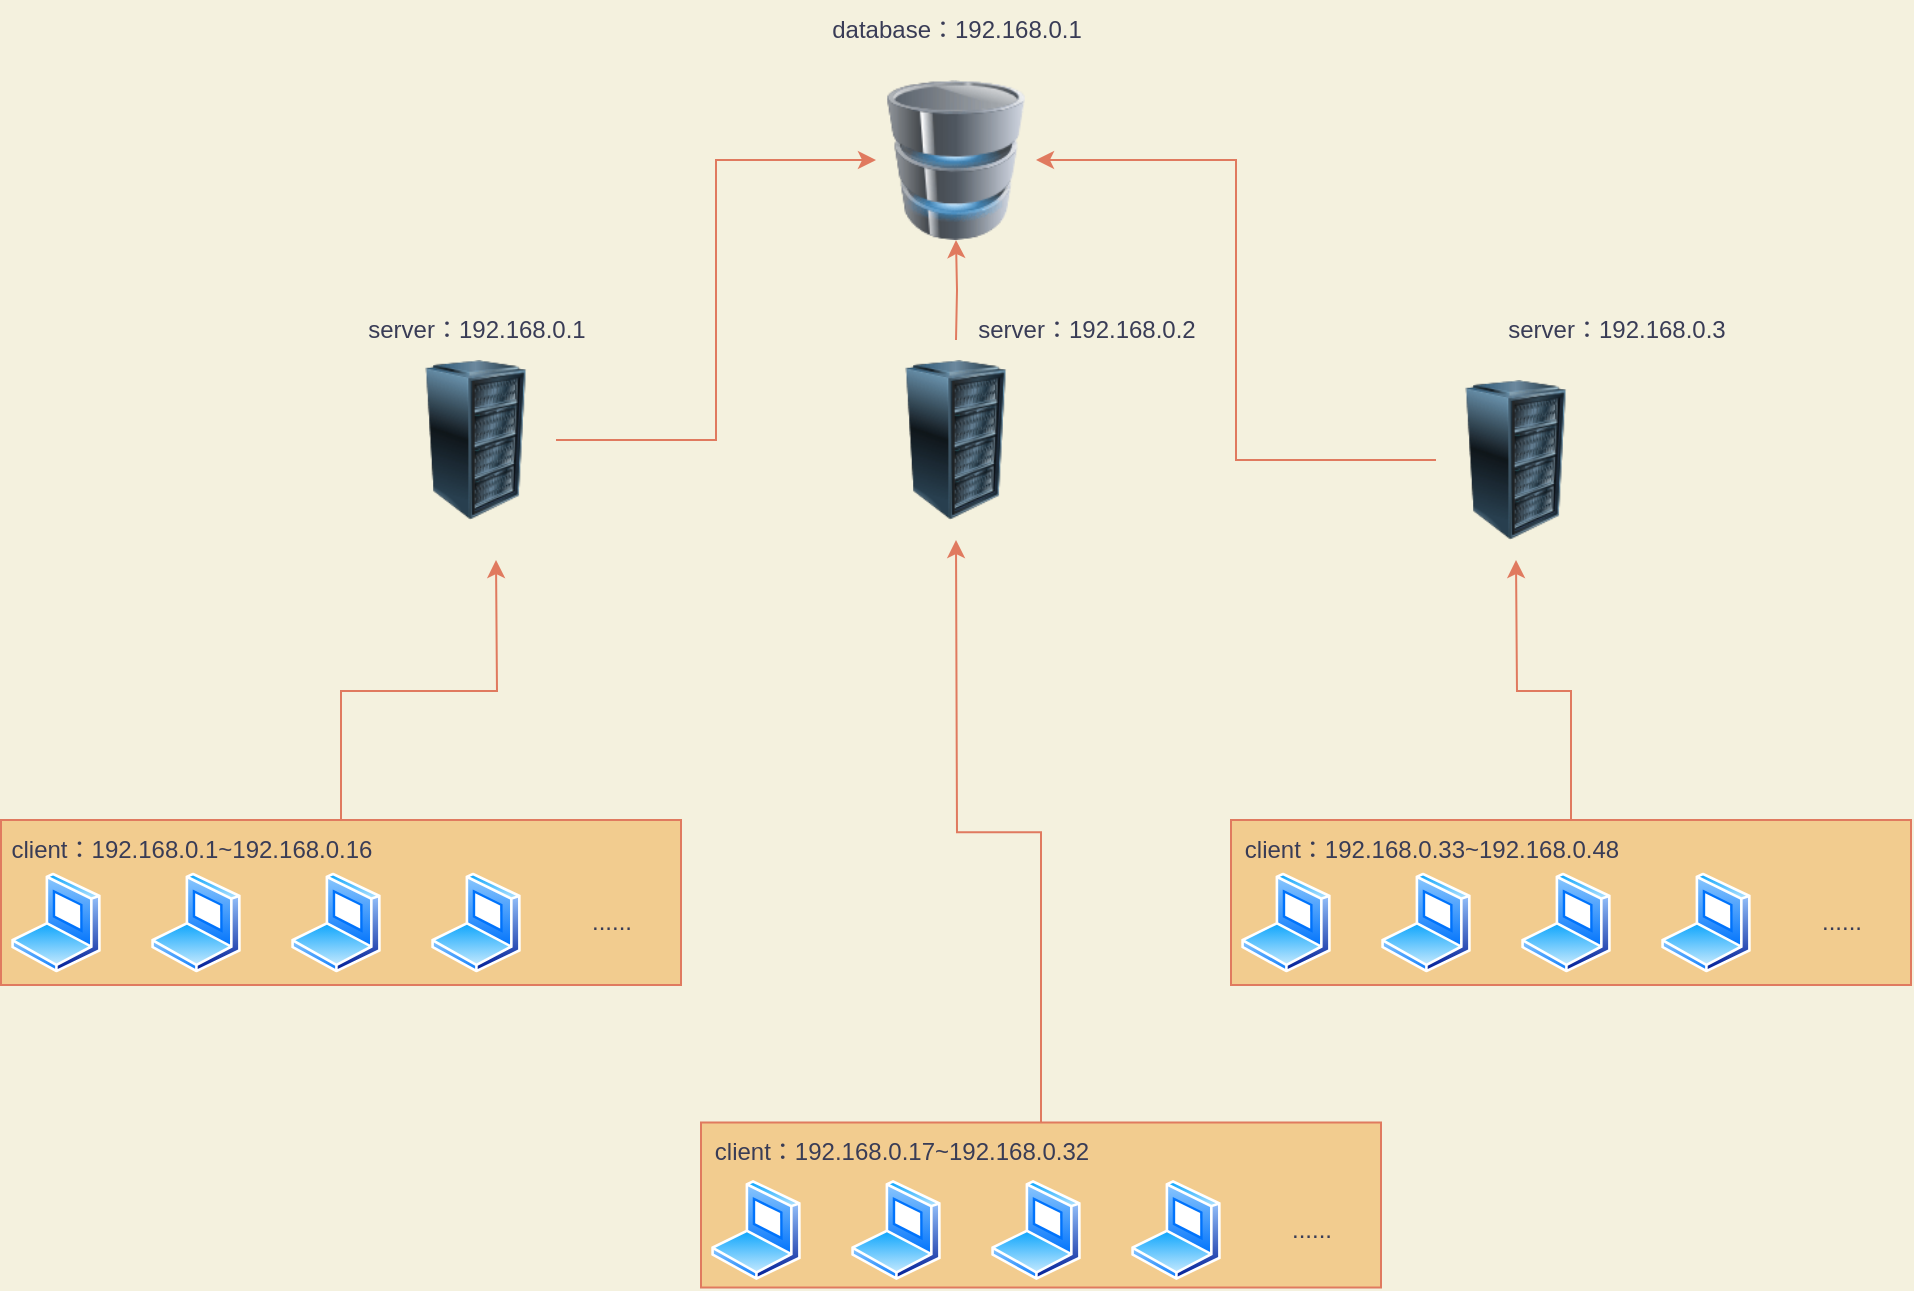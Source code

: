 <mxfile version="15.4.3" type="github">
  <diagram id="IFOCuP_3ve4oAHhcv685" name="Page-1">
    <mxGraphModel dx="1697" dy="917" grid="0" gridSize="10" guides="1" tooltips="1" connect="1" arrows="1" fold="1" page="1" pageScale="1" pageWidth="3300" pageHeight="4681" background="#F4F1DE" math="0" shadow="0">
      <root>
        <mxCell id="0" />
        <mxCell id="1" parent="0" />
        <mxCell id="HZJtJps2IFB7EyM3dRI3-1" value="" style="image;html=1;image=img/lib/clip_art/computers/Database_128x128.png;labelBackgroundColor=#F4F1DE;fillColor=#F2CC8F;strokeColor=#E07A5F;fontColor=#393C56;" vertex="1" parent="1">
          <mxGeometry x="490" y="180" width="80" height="80" as="geometry" />
        </mxCell>
        <mxCell id="HZJtJps2IFB7EyM3dRI3-11" style="edgeStyle=orthogonalEdgeStyle;rounded=0;orthogonalLoop=1;jettySize=auto;html=1;entryX=0;entryY=0.5;entryDx=0;entryDy=0;labelBackgroundColor=#F4F1DE;strokeColor=#E07A5F;fontColor=#393C56;" edge="1" parent="1" source="HZJtJps2IFB7EyM3dRI3-2" target="HZJtJps2IFB7EyM3dRI3-1">
          <mxGeometry relative="1" as="geometry" />
        </mxCell>
        <mxCell id="HZJtJps2IFB7EyM3dRI3-2" value="" style="image;html=1;image=img/lib/clip_art/computers/Server_Rack_128x128.png;labelBackgroundColor=#F4F1DE;fillColor=#F2CC8F;strokeColor=#E07A5F;fontColor=#393C56;" vertex="1" parent="1">
          <mxGeometry x="250" y="320" width="80" height="80" as="geometry" />
        </mxCell>
        <mxCell id="HZJtJps2IFB7EyM3dRI3-10" value="" style="edgeStyle=orthogonalEdgeStyle;rounded=0;orthogonalLoop=1;jettySize=auto;html=1;labelBackgroundColor=#F4F1DE;strokeColor=#E07A5F;fontColor=#393C56;" edge="1" parent="1" target="HZJtJps2IFB7EyM3dRI3-1">
          <mxGeometry relative="1" as="geometry">
            <mxPoint x="530" y="310" as="sourcePoint" />
          </mxGeometry>
        </mxCell>
        <mxCell id="HZJtJps2IFB7EyM3dRI3-6" value="" style="image;html=1;image=img/lib/clip_art/computers/Server_Rack_128x128.png;labelBackgroundColor=#F4F1DE;fillColor=#F2CC8F;strokeColor=#E07A5F;fontColor=#393C56;" vertex="1" parent="1">
          <mxGeometry x="490" y="320" width="80" height="80" as="geometry" />
        </mxCell>
        <mxCell id="HZJtJps2IFB7EyM3dRI3-12" style="edgeStyle=orthogonalEdgeStyle;rounded=0;orthogonalLoop=1;jettySize=auto;html=1;entryX=1;entryY=0.5;entryDx=0;entryDy=0;labelBackgroundColor=#F4F1DE;strokeColor=#E07A5F;fontColor=#393C56;" edge="1" parent="1" source="HZJtJps2IFB7EyM3dRI3-7" target="HZJtJps2IFB7EyM3dRI3-1">
          <mxGeometry relative="1" as="geometry" />
        </mxCell>
        <mxCell id="HZJtJps2IFB7EyM3dRI3-7" value="" style="image;html=1;image=img/lib/clip_art/computers/Server_Rack_128x128.png;labelBackgroundColor=#F4F1DE;fillColor=#F2CC8F;strokeColor=#E07A5F;fontColor=#393C56;" vertex="1" parent="1">
          <mxGeometry x="770" y="330" width="80" height="80" as="geometry" />
        </mxCell>
        <mxCell id="HZJtJps2IFB7EyM3dRI3-65" style="edgeStyle=orthogonalEdgeStyle;rounded=0;orthogonalLoop=1;jettySize=auto;html=1;labelBackgroundColor=#F4F1DE;strokeColor=#E07A5F;fontColor=#393C56;" edge="1" parent="1" source="HZJtJps2IFB7EyM3dRI3-34">
          <mxGeometry relative="1" as="geometry">
            <mxPoint x="810" y="420" as="targetPoint" />
          </mxGeometry>
        </mxCell>
        <mxCell id="HZJtJps2IFB7EyM3dRI3-34" value="" style="rounded=0;whiteSpace=wrap;html=1;fillColor=#F2CC8F;strokeColor=#E07A5F;fontColor=#393C56;" vertex="1" parent="1">
          <mxGeometry x="667.5" y="550" width="340" height="82.5" as="geometry" />
        </mxCell>
        <mxCell id="HZJtJps2IFB7EyM3dRI3-35" value="" style="aspect=fixed;perimeter=ellipsePerimeter;html=1;align=center;shadow=0;dashed=0;spacingTop=3;image;image=img/lib/active_directory/laptop_client.svg;labelBackgroundColor=#F4F1DE;fillColor=#F2CC8F;strokeColor=#E07A5F;fontColor=#393C56;" vertex="1" parent="1">
          <mxGeometry x="672.5" y="576.25" width="45" height="50" as="geometry" />
        </mxCell>
        <mxCell id="HZJtJps2IFB7EyM3dRI3-36" value="" style="aspect=fixed;perimeter=ellipsePerimeter;html=1;align=center;shadow=0;dashed=0;spacingTop=3;image;image=img/lib/active_directory/laptop_client.svg;labelBackgroundColor=#F4F1DE;fillColor=#F2CC8F;strokeColor=#E07A5F;fontColor=#393C56;" vertex="1" parent="1">
          <mxGeometry x="742.5" y="576.25" width="45" height="50" as="geometry" />
        </mxCell>
        <mxCell id="HZJtJps2IFB7EyM3dRI3-37" value="" style="aspect=fixed;perimeter=ellipsePerimeter;html=1;align=center;shadow=0;dashed=0;spacingTop=3;image;image=img/lib/active_directory/laptop_client.svg;labelBackgroundColor=#F4F1DE;fillColor=#F2CC8F;strokeColor=#E07A5F;fontColor=#393C56;" vertex="1" parent="1">
          <mxGeometry x="812.5" y="576.25" width="45" height="50" as="geometry" />
        </mxCell>
        <mxCell id="HZJtJps2IFB7EyM3dRI3-38" value="" style="aspect=fixed;perimeter=ellipsePerimeter;html=1;align=center;shadow=0;dashed=0;spacingTop=3;image;image=img/lib/active_directory/laptop_client.svg;labelBackgroundColor=#F4F1DE;fillColor=#F2CC8F;strokeColor=#E07A5F;fontColor=#393C56;" vertex="1" parent="1">
          <mxGeometry x="882.5" y="576.25" width="45" height="50" as="geometry" />
        </mxCell>
        <mxCell id="HZJtJps2IFB7EyM3dRI3-41" value="client：192.168.0.33~192.168.0.48" style="text;html=1;strokeColor=none;fillColor=none;align=center;verticalAlign=middle;whiteSpace=wrap;rounded=0;fontColor=#393C56;" vertex="1" parent="1">
          <mxGeometry x="672.5" y="550" width="190" height="30" as="geometry" />
        </mxCell>
        <mxCell id="HZJtJps2IFB7EyM3dRI3-42" value="server：192.168.0.1" style="text;html=1;strokeColor=none;fillColor=none;align=center;verticalAlign=middle;whiteSpace=wrap;rounded=0;fontColor=#393C56;" vertex="1" parent="1">
          <mxGeometry x="222.5" y="290" width="135" height="30" as="geometry" />
        </mxCell>
        <mxCell id="HZJtJps2IFB7EyM3dRI3-44" value="server：192.168.0.2" style="text;html=1;strokeColor=none;fillColor=none;align=center;verticalAlign=middle;whiteSpace=wrap;rounded=0;fontColor=#393C56;" vertex="1" parent="1">
          <mxGeometry x="527.5" y="290" width="135" height="30" as="geometry" />
        </mxCell>
        <mxCell id="HZJtJps2IFB7EyM3dRI3-45" value="server：192.168.0.3" style="text;html=1;strokeColor=none;fillColor=none;align=center;verticalAlign=middle;whiteSpace=wrap;rounded=0;fontColor=#393C56;" vertex="1" parent="1">
          <mxGeometry x="792.5" y="290" width="135" height="30" as="geometry" />
        </mxCell>
        <mxCell id="HZJtJps2IFB7EyM3dRI3-46" value="database：192.168.0.1" style="text;html=1;strokeColor=none;fillColor=none;align=center;verticalAlign=middle;whiteSpace=wrap;rounded=0;fontColor=#393C56;" vertex="1" parent="1">
          <mxGeometry x="462.5" y="140" width="135" height="30" as="geometry" />
        </mxCell>
        <mxCell id="HZJtJps2IFB7EyM3dRI3-47" value="......" style="text;html=1;strokeColor=none;fillColor=none;align=center;verticalAlign=middle;whiteSpace=wrap;rounded=0;fontColor=#393C56;" vertex="1" parent="1">
          <mxGeometry x="942.5" y="586.25" width="60" height="30" as="geometry" />
        </mxCell>
        <mxCell id="HZJtJps2IFB7EyM3dRI3-64" style="edgeStyle=orthogonalEdgeStyle;rounded=0;orthogonalLoop=1;jettySize=auto;html=1;labelBackgroundColor=#F4F1DE;strokeColor=#E07A5F;fontColor=#393C56;" edge="1" parent="1" source="HZJtJps2IFB7EyM3dRI3-50">
          <mxGeometry relative="1" as="geometry">
            <mxPoint x="530" y="410" as="targetPoint" />
          </mxGeometry>
        </mxCell>
        <mxCell id="HZJtJps2IFB7EyM3dRI3-50" value="" style="rounded=0;whiteSpace=wrap;html=1;fillColor=#F2CC8F;strokeColor=#E07A5F;fontColor=#393C56;" vertex="1" parent="1">
          <mxGeometry x="402.5" y="701.25" width="340" height="82.5" as="geometry" />
        </mxCell>
        <mxCell id="HZJtJps2IFB7EyM3dRI3-51" value="" style="aspect=fixed;perimeter=ellipsePerimeter;html=1;align=center;shadow=0;dashed=0;spacingTop=3;image;image=img/lib/active_directory/laptop_client.svg;labelBackgroundColor=#F4F1DE;fillColor=#F2CC8F;strokeColor=#E07A5F;fontColor=#393C56;" vertex="1" parent="1">
          <mxGeometry x="407.5" y="730" width="45" height="50" as="geometry" />
        </mxCell>
        <mxCell id="HZJtJps2IFB7EyM3dRI3-52" value="" style="aspect=fixed;perimeter=ellipsePerimeter;html=1;align=center;shadow=0;dashed=0;spacingTop=3;image;image=img/lib/active_directory/laptop_client.svg;labelBackgroundColor=#F4F1DE;fillColor=#F2CC8F;strokeColor=#E07A5F;fontColor=#393C56;" vertex="1" parent="1">
          <mxGeometry x="477.5" y="730" width="45" height="50" as="geometry" />
        </mxCell>
        <mxCell id="HZJtJps2IFB7EyM3dRI3-53" value="" style="aspect=fixed;perimeter=ellipsePerimeter;html=1;align=center;shadow=0;dashed=0;spacingTop=3;image;image=img/lib/active_directory/laptop_client.svg;labelBackgroundColor=#F4F1DE;fillColor=#F2CC8F;strokeColor=#E07A5F;fontColor=#393C56;" vertex="1" parent="1">
          <mxGeometry x="547.5" y="730" width="45" height="50" as="geometry" />
        </mxCell>
        <mxCell id="HZJtJps2IFB7EyM3dRI3-54" value="" style="aspect=fixed;perimeter=ellipsePerimeter;html=1;align=center;shadow=0;dashed=0;spacingTop=3;image;image=img/lib/active_directory/laptop_client.svg;labelBackgroundColor=#F4F1DE;fillColor=#F2CC8F;strokeColor=#E07A5F;fontColor=#393C56;" vertex="1" parent="1">
          <mxGeometry x="617.5" y="730" width="45" height="50" as="geometry" />
        </mxCell>
        <mxCell id="HZJtJps2IFB7EyM3dRI3-55" value="......" style="text;html=1;strokeColor=none;fillColor=none;align=center;verticalAlign=middle;whiteSpace=wrap;rounded=0;fontColor=#393C56;" vertex="1" parent="1">
          <mxGeometry x="677.5" y="740" width="60" height="30" as="geometry" />
        </mxCell>
        <mxCell id="HZJtJps2IFB7EyM3dRI3-63" style="edgeStyle=orthogonalEdgeStyle;rounded=0;orthogonalLoop=1;jettySize=auto;html=1;labelBackgroundColor=#F4F1DE;strokeColor=#E07A5F;fontColor=#393C56;" edge="1" parent="1" source="HZJtJps2IFB7EyM3dRI3-56">
          <mxGeometry relative="1" as="geometry">
            <mxPoint x="300" y="420" as="targetPoint" />
          </mxGeometry>
        </mxCell>
        <mxCell id="HZJtJps2IFB7EyM3dRI3-56" value="" style="rounded=0;whiteSpace=wrap;html=1;fillColor=#F2CC8F;strokeColor=#E07A5F;fontColor=#393C56;" vertex="1" parent="1">
          <mxGeometry x="52.5" y="550" width="340" height="82.5" as="geometry" />
        </mxCell>
        <mxCell id="HZJtJps2IFB7EyM3dRI3-57" value="" style="aspect=fixed;perimeter=ellipsePerimeter;html=1;align=center;shadow=0;dashed=0;spacingTop=3;image;image=img/lib/active_directory/laptop_client.svg;labelBackgroundColor=#F4F1DE;fillColor=#F2CC8F;strokeColor=#E07A5F;fontColor=#393C56;" vertex="1" parent="1">
          <mxGeometry x="57.5" y="576.25" width="45" height="50" as="geometry" />
        </mxCell>
        <mxCell id="HZJtJps2IFB7EyM3dRI3-58" value="" style="aspect=fixed;perimeter=ellipsePerimeter;html=1;align=center;shadow=0;dashed=0;spacingTop=3;image;image=img/lib/active_directory/laptop_client.svg;labelBackgroundColor=#F4F1DE;fillColor=#F2CC8F;strokeColor=#E07A5F;fontColor=#393C56;" vertex="1" parent="1">
          <mxGeometry x="127.5" y="576.25" width="45" height="50" as="geometry" />
        </mxCell>
        <mxCell id="HZJtJps2IFB7EyM3dRI3-59" value="" style="aspect=fixed;perimeter=ellipsePerimeter;html=1;align=center;shadow=0;dashed=0;spacingTop=3;image;image=img/lib/active_directory/laptop_client.svg;labelBackgroundColor=#F4F1DE;fillColor=#F2CC8F;strokeColor=#E07A5F;fontColor=#393C56;" vertex="1" parent="1">
          <mxGeometry x="197.5" y="576.25" width="45" height="50" as="geometry" />
        </mxCell>
        <mxCell id="HZJtJps2IFB7EyM3dRI3-60" value="" style="aspect=fixed;perimeter=ellipsePerimeter;html=1;align=center;shadow=0;dashed=0;spacingTop=3;image;image=img/lib/active_directory/laptop_client.svg;labelBackgroundColor=#F4F1DE;fillColor=#F2CC8F;strokeColor=#E07A5F;fontColor=#393C56;" vertex="1" parent="1">
          <mxGeometry x="267.5" y="576.25" width="45" height="50" as="geometry" />
        </mxCell>
        <mxCell id="HZJtJps2IFB7EyM3dRI3-61" value="......" style="text;html=1;strokeColor=none;fillColor=none;align=center;verticalAlign=middle;whiteSpace=wrap;rounded=0;fontColor=#393C56;" vertex="1" parent="1">
          <mxGeometry x="327.5" y="586.25" width="60" height="30" as="geometry" />
        </mxCell>
        <mxCell id="HZJtJps2IFB7EyM3dRI3-39" value="client：192.168.0.1~192.168.0.16" style="text;html=1;strokeColor=none;fillColor=none;align=center;verticalAlign=middle;whiteSpace=wrap;rounded=0;fontColor=#393C56;" vertex="1" parent="1">
          <mxGeometry x="52.5" y="550" width="190" height="30" as="geometry" />
        </mxCell>
        <mxCell id="HZJtJps2IFB7EyM3dRI3-40" value="client：192.168.0.17~192.168.0.32" style="text;html=1;strokeColor=none;fillColor=none;align=center;verticalAlign=middle;whiteSpace=wrap;rounded=0;fontColor=#393C56;" vertex="1" parent="1">
          <mxGeometry x="407.5" y="701.25" width="190" height="30" as="geometry" />
        </mxCell>
      </root>
    </mxGraphModel>
  </diagram>
</mxfile>
